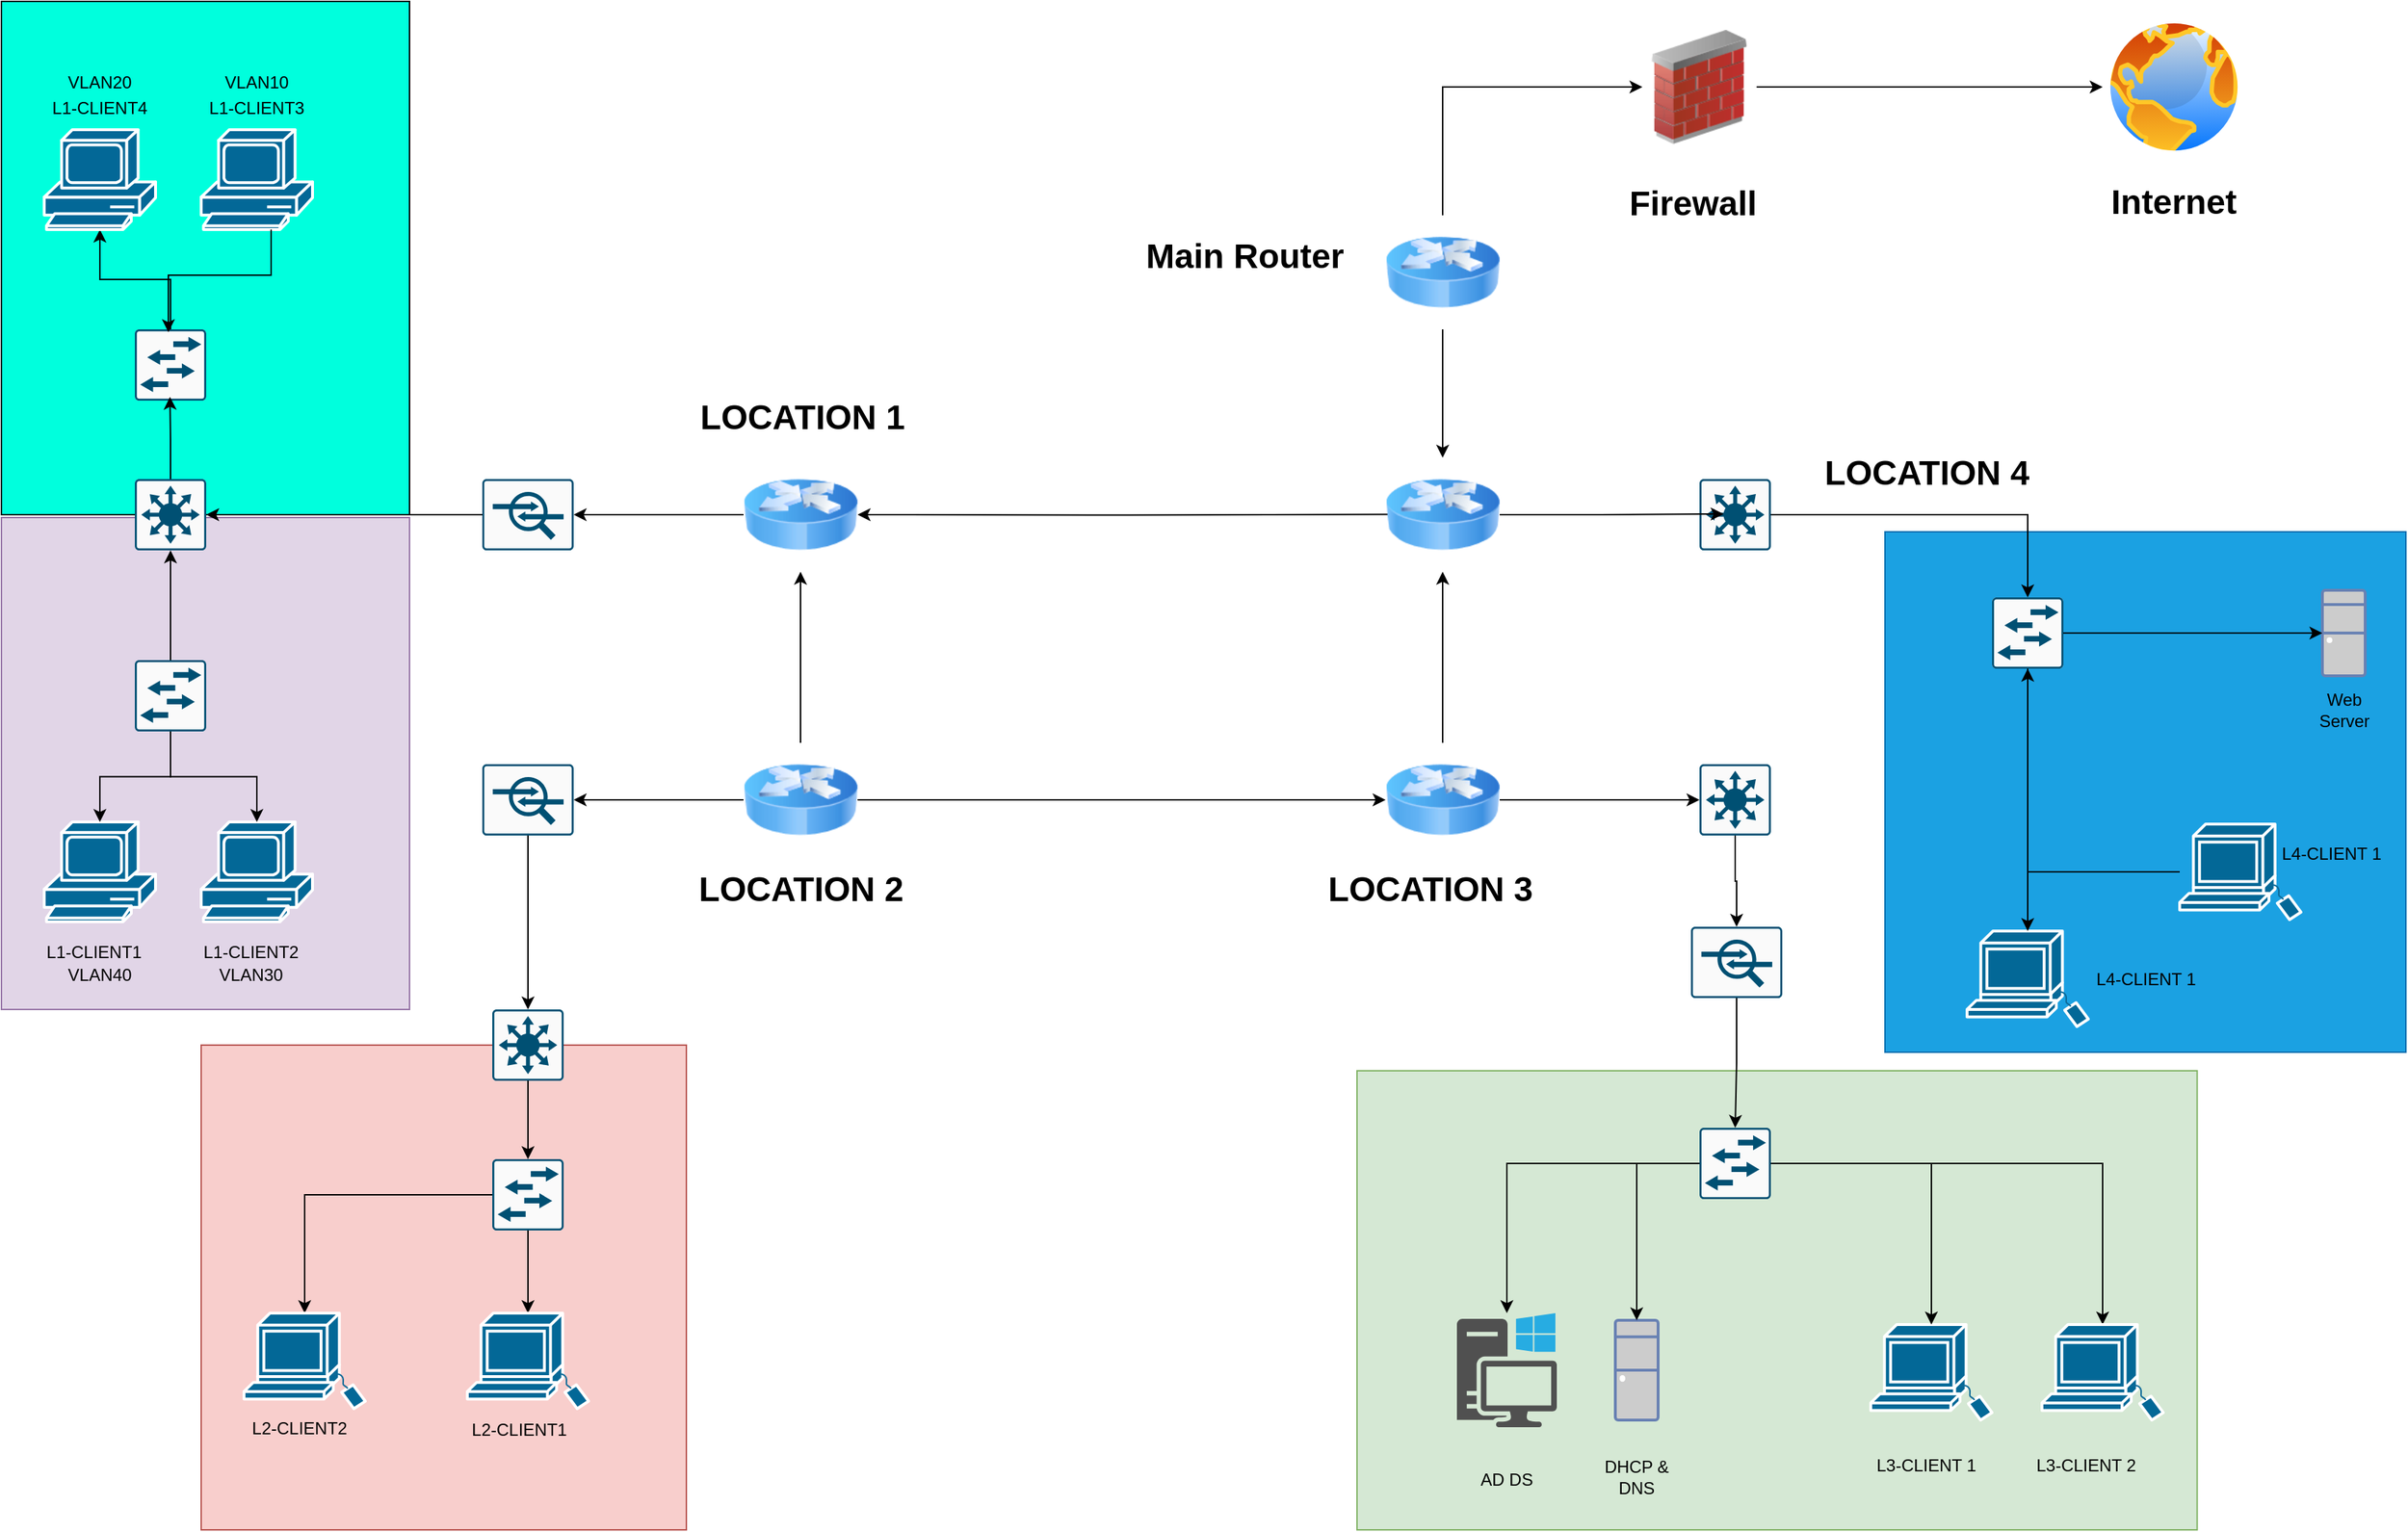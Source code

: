 <mxfile version="24.7.16">
  <diagram name="Page-1" id="197159a0-c6a4-9194-75a8-e4174976684c">
    <mxGraphModel dx="459" dy="236" grid="1" gridSize="10" guides="1" tooltips="1" connect="1" arrows="1" fold="1" page="1" pageScale="1.5" pageWidth="1169" pageHeight="826" background="none" math="0" shadow="0">
      <root>
        <mxCell id="0" style=";html=1;" />
        <mxCell id="1" style=";html=1;" parent="0" />
        <mxCell id="82a_AhrNkqmRttgPwtjp-102" value="" style="whiteSpace=wrap;html=1;aspect=fixed;fillColor=#1ba1e2;strokeColor=#006EAF;fontColor=#ffffff;" parent="1" vertex="1">
          <mxGeometry x="1350" y="470" width="365" height="365" as="geometry" />
        </mxCell>
        <mxCell id="82a_AhrNkqmRttgPwtjp-93" value="" style="rounded=0;whiteSpace=wrap;html=1;fillColor=#d5e8d4;strokeColor=#82b366;" parent="1" vertex="1">
          <mxGeometry x="980" y="848" width="588.75" height="322" as="geometry" />
        </mxCell>
        <mxCell id="82a_AhrNkqmRttgPwtjp-99" value="" style="whiteSpace=wrap;html=1;aspect=fixed;fillColor=#f8cecc;strokeColor=#b85450;" parent="1" vertex="1">
          <mxGeometry x="170" y="830" width="340" height="340" as="geometry" />
        </mxCell>
        <mxCell id="82a_AhrNkqmRttgPwtjp-100" value="" style="rounded=0;whiteSpace=wrap;html=1;fillColor=#e1d5e7;strokeColor=#9673a6;" parent="1" vertex="1">
          <mxGeometry x="30" y="460" width="286" height="345" as="geometry" />
        </mxCell>
        <mxCell id="82a_AhrNkqmRttgPwtjp-94" value="" style="rounded=0;whiteSpace=wrap;html=1;fillColor=#00FFDD;" parent="1" vertex="1">
          <mxGeometry x="30" y="98" width="286" height="360" as="geometry" />
        </mxCell>
        <mxCell id="82a_AhrNkqmRttgPwtjp-12" style="edgeStyle=orthogonalEdgeStyle;rounded=0;orthogonalLoop=1;jettySize=auto;html=1;" parent="1" source="82a_AhrNkqmRttgPwtjp-2" target="82a_AhrNkqmRttgPwtjp-3" edge="1">
          <mxGeometry relative="1" as="geometry" />
        </mxCell>
        <mxCell id="82a_AhrNkqmRttgPwtjp-14" style="edgeStyle=orthogonalEdgeStyle;rounded=0;orthogonalLoop=1;jettySize=auto;html=1;" parent="1" source="82a_AhrNkqmRttgPwtjp-2" target="82a_AhrNkqmRttgPwtjp-4" edge="1">
          <mxGeometry relative="1" as="geometry">
            <mxPoint x="940" y="658" as="targetPoint" />
          </mxGeometry>
        </mxCell>
        <mxCell id="82a_AhrNkqmRttgPwtjp-2" value="" style="image;html=1;image=img/lib/clip_art/networking/Router_Icon_128x128.png" parent="1" vertex="1">
          <mxGeometry x="550" y="618" width="80" height="80" as="geometry" />
        </mxCell>
        <mxCell id="82a_AhrNkqmRttgPwtjp-3" value="" style="image;html=1;image=img/lib/clip_art/networking/Router_Icon_128x128.png" parent="1" vertex="1">
          <mxGeometry x="550" y="418" width="80" height="80" as="geometry" />
        </mxCell>
        <mxCell id="82a_AhrNkqmRttgPwtjp-15" style="edgeStyle=orthogonalEdgeStyle;rounded=0;orthogonalLoop=1;jettySize=auto;html=1;" parent="1" source="82a_AhrNkqmRttgPwtjp-4" target="82a_AhrNkqmRttgPwtjp-5" edge="1">
          <mxGeometry relative="1" as="geometry" />
        </mxCell>
        <mxCell id="82a_AhrNkqmRttgPwtjp-4" value="" style="image;html=1;image=img/lib/clip_art/networking/Router_Icon_128x128.png" parent="1" vertex="1">
          <mxGeometry x="1000" y="618" width="80" height="80" as="geometry" />
        </mxCell>
        <mxCell id="82a_AhrNkqmRttgPwtjp-10" style="edgeStyle=orthogonalEdgeStyle;rounded=0;orthogonalLoop=1;jettySize=auto;html=1;entryX=1;entryY=0.5;entryDx=0;entryDy=0;" parent="1" target="82a_AhrNkqmRttgPwtjp-3" edge="1">
          <mxGeometry relative="1" as="geometry">
            <mxPoint x="599.997" y="457.75" as="targetPoint" />
            <mxPoint x="1011.05" y="457.75" as="sourcePoint" />
          </mxGeometry>
        </mxCell>
        <mxCell id="82a_AhrNkqmRttgPwtjp-5" value="" style="image;html=1;image=img/lib/clip_art/networking/Router_Icon_128x128.png" parent="1" vertex="1">
          <mxGeometry x="1000" y="418" width="80" height="80" as="geometry" />
        </mxCell>
        <mxCell id="82a_AhrNkqmRttgPwtjp-85" style="edgeStyle=orthogonalEdgeStyle;rounded=0;orthogonalLoop=1;jettySize=auto;html=1;entryX=0;entryY=0.5;entryDx=0;entryDy=0;" parent="1" source="82a_AhrNkqmRttgPwtjp-6" target="82a_AhrNkqmRttgPwtjp-84" edge="1">
          <mxGeometry relative="1" as="geometry">
            <Array as="points">
              <mxPoint x="1040" y="158" />
            </Array>
          </mxGeometry>
        </mxCell>
        <mxCell id="82a_AhrNkqmRttgPwtjp-6" value="" style="image;html=1;image=img/lib/clip_art/networking/Router_Icon_128x128.png" parent="1" vertex="1">
          <mxGeometry x="1000" y="248" width="80" height="80" as="geometry" />
        </mxCell>
        <mxCell id="82a_AhrNkqmRttgPwtjp-11" style="edgeStyle=orthogonalEdgeStyle;rounded=0;orthogonalLoop=1;jettySize=auto;html=1;" parent="1" source="82a_AhrNkqmRttgPwtjp-6" target="82a_AhrNkqmRttgPwtjp-5" edge="1">
          <mxGeometry relative="1" as="geometry" />
        </mxCell>
        <mxCell id="82a_AhrNkqmRttgPwtjp-16" value="" style="sketch=0;points=[[0.015,0.015,0],[0.985,0.015,0],[0.985,0.985,0],[0.015,0.985,0],[0.25,0,0],[0.5,0,0],[0.75,0,0],[1,0.25,0],[1,0.5,0],[1,0.75,0],[0.75,1,0],[0.5,1,0],[0.25,1,0],[0,0.75,0],[0,0.5,0],[0,0.25,0]];verticalLabelPosition=bottom;html=1;verticalAlign=top;aspect=fixed;align=center;pointerEvents=1;shape=mxgraph.cisco19.rect;prIcon=l3_switch;fillColor=#FAFAFA;strokeColor=#005073;" parent="1" vertex="1">
          <mxGeometry x="374" y="805" width="50" height="50" as="geometry" />
        </mxCell>
        <mxCell id="82a_AhrNkqmRttgPwtjp-17" value="" style="sketch=0;points=[[0.015,0.015,0],[0.985,0.015,0],[0.985,0.985,0],[0.015,0.985,0],[0.25,0,0],[0.5,0,0],[0.75,0,0],[1,0.25,0],[1,0.5,0],[1,0.75,0],[0.75,1,0],[0.5,1,0],[0.25,1,0],[0,0.75,0],[0,0.5,0],[0,0.25,0]];verticalLabelPosition=bottom;html=1;verticalAlign=top;aspect=fixed;align=center;pointerEvents=1;shape=mxgraph.cisco19.rect;prIcon=l3_switch;fillColor=#FAFAFA;strokeColor=#005073;" parent="1" vertex="1">
          <mxGeometry x="123.5" y="433" width="50" height="50" as="geometry" />
        </mxCell>
        <mxCell id="82a_AhrNkqmRttgPwtjp-18" value="" style="sketch=0;points=[[0.015,0.015,0],[0.985,0.015,0],[0.985,0.985,0],[0.015,0.985,0],[0.25,0,0],[0.5,0,0],[0.75,0,0],[1,0.25,0],[1,0.5,0],[1,0.75,0],[0.75,1,0],[0.5,1,0],[0.25,1,0],[0,0.75,0],[0,0.5,0],[0,0.25,0]];verticalLabelPosition=bottom;html=1;verticalAlign=top;aspect=fixed;align=center;pointerEvents=1;shape=mxgraph.cisco19.rect;prIcon=l3_switch;fillColor=#FAFAFA;strokeColor=#005073;" parent="1" vertex="1">
          <mxGeometry x="1220" y="633" width="50" height="50" as="geometry" />
        </mxCell>
        <mxCell id="82a_AhrNkqmRttgPwtjp-21" style="edgeStyle=orthogonalEdgeStyle;rounded=0;orthogonalLoop=1;jettySize=auto;html=1;" parent="1" source="82a_AhrNkqmRttgPwtjp-4" target="82a_AhrNkqmRttgPwtjp-18" edge="1">
          <mxGeometry relative="1" as="geometry">
            <mxPoint x="1185" y="738" as="targetPoint" />
          </mxGeometry>
        </mxCell>
        <mxCell id="82a_AhrNkqmRttgPwtjp-61" style="edgeStyle=orthogonalEdgeStyle;rounded=0;orthogonalLoop=1;jettySize=auto;html=1;" parent="1" source="82a_AhrNkqmRttgPwtjp-22" target="82a_AhrNkqmRttgPwtjp-50" edge="1">
          <mxGeometry relative="1" as="geometry" />
        </mxCell>
        <mxCell id="82a_AhrNkqmRttgPwtjp-22" value="" style="sketch=0;points=[[0.015,0.015,0],[0.985,0.015,0],[0.985,0.985,0],[0.015,0.985,0],[0.25,0,0],[0.5,0,0],[0.75,0,0],[1,0.25,0],[1,0.5,0],[1,0.75,0],[0.75,1,0],[0.5,1,0],[0.25,1,0],[0,0.75,0],[0,0.5,0],[0,0.25,0]];verticalLabelPosition=bottom;html=1;verticalAlign=top;aspect=fixed;align=center;pointerEvents=1;shape=mxgraph.cisco19.rect;prIcon=l3_switch;fillColor=#FAFAFA;strokeColor=#005073;" parent="1" vertex="1">
          <mxGeometry x="1220" y="433" width="50" height="50" as="geometry" />
        </mxCell>
        <mxCell id="82a_AhrNkqmRttgPwtjp-23" style="edgeStyle=orthogonalEdgeStyle;rounded=0;orthogonalLoop=1;jettySize=auto;html=1;entryX=0.338;entryY=0.49;entryDx=0;entryDy=0;entryPerimeter=0;" parent="1" source="82a_AhrNkqmRttgPwtjp-5" target="82a_AhrNkqmRttgPwtjp-22" edge="1">
          <mxGeometry relative="1" as="geometry" />
        </mxCell>
        <mxCell id="82a_AhrNkqmRttgPwtjp-27" value="" style="edgeStyle=orthogonalEdgeStyle;rounded=0;orthogonalLoop=1;jettySize=auto;html=1;" parent="1" source="82a_AhrNkqmRttgPwtjp-16" target="82a_AhrNkqmRttgPwtjp-25" edge="1">
          <mxGeometry relative="1" as="geometry">
            <mxPoint x="399" y="778" as="sourcePoint" />
            <mxPoint x="400" y="898" as="targetPoint" />
          </mxGeometry>
        </mxCell>
        <mxCell id="82a_AhrNkqmRttgPwtjp-35" style="edgeStyle=orthogonalEdgeStyle;rounded=0;orthogonalLoop=1;jettySize=auto;html=1;" parent="1" source="82a_AhrNkqmRttgPwtjp-25" target="82a_AhrNkqmRttgPwtjp-33" edge="1">
          <mxGeometry relative="1" as="geometry" />
        </mxCell>
        <mxCell id="82a_AhrNkqmRttgPwtjp-25" value="" style="sketch=0;points=[[0.015,0.015,0],[0.985,0.015,0],[0.985,0.985,0],[0.015,0.985,0],[0.25,0,0],[0.5,0,0],[0.75,0,0],[1,0.25,0],[1,0.5,0],[1,0.75,0],[0.75,1,0],[0.5,1,0],[0.25,1,0],[0,0.75,0],[0,0.5,0],[0,0.25,0]];verticalLabelPosition=bottom;html=1;verticalAlign=top;aspect=fixed;align=center;pointerEvents=1;shape=mxgraph.cisco19.rect;prIcon=l2_switch;fillColor=#FAFAFA;strokeColor=#005073;" parent="1" vertex="1">
          <mxGeometry x="374" y="910" width="50" height="50" as="geometry" />
        </mxCell>
        <mxCell id="82a_AhrNkqmRttgPwtjp-40" style="edgeStyle=orthogonalEdgeStyle;rounded=0;orthogonalLoop=1;jettySize=auto;html=1;" parent="1" source="82a_AhrNkqmRttgPwtjp-28" target="82a_AhrNkqmRttgPwtjp-38" edge="1">
          <mxGeometry relative="1" as="geometry" />
        </mxCell>
        <mxCell id="82a_AhrNkqmRttgPwtjp-45" style="edgeStyle=orthogonalEdgeStyle;rounded=0;orthogonalLoop=1;jettySize=auto;html=1;" parent="1" source="82a_AhrNkqmRttgPwtjp-28" target="82a_AhrNkqmRttgPwtjp-44" edge="1">
          <mxGeometry relative="1" as="geometry">
            <mxPoint x="1502.481" y="1026" as="targetPoint" />
          </mxGeometry>
        </mxCell>
        <mxCell id="82a_AhrNkqmRttgPwtjp-28" value="" style="sketch=0;points=[[0.015,0.015,0],[0.985,0.015,0],[0.985,0.985,0],[0.015,0.985,0],[0.25,0,0],[0.5,0,0],[0.75,0,0],[1,0.25,0],[1,0.5,0],[1,0.75,0],[0.75,1,0],[0.5,1,0],[0.25,1,0],[0,0.75,0],[0,0.5,0],[0,0.25,0]];verticalLabelPosition=bottom;html=1;verticalAlign=top;aspect=fixed;align=center;pointerEvents=1;shape=mxgraph.cisco19.rect;prIcon=l2_switch;fillColor=#FAFAFA;strokeColor=#005073;" parent="1" vertex="1">
          <mxGeometry x="1220" y="888" width="50" height="50" as="geometry" />
        </mxCell>
        <mxCell id="82a_AhrNkqmRttgPwtjp-29" style="edgeStyle=orthogonalEdgeStyle;rounded=0;orthogonalLoop=1;jettySize=auto;html=1;entryX=0.5;entryY=0;entryDx=0;entryDy=0;entryPerimeter=0;" parent="1" source="82a_AhrNkqmRttgPwtjp-18" target="82a_AhrNkqmRttgPwtjp-80" edge="1">
          <mxGeometry relative="1" as="geometry" />
        </mxCell>
        <mxCell id="82a_AhrNkqmRttgPwtjp-62" style="edgeStyle=orthogonalEdgeStyle;rounded=0;orthogonalLoop=1;jettySize=auto;html=1;" parent="1" source="82a_AhrNkqmRttgPwtjp-30" target="82a_AhrNkqmRttgPwtjp-17" edge="1">
          <mxGeometry relative="1" as="geometry" />
        </mxCell>
        <mxCell id="82a_AhrNkqmRttgPwtjp-30" value="" style="sketch=0;points=[[0.015,0.015,0],[0.985,0.015,0],[0.985,0.985,0],[0.015,0.985,0],[0.25,0,0],[0.5,0,0],[0.75,0,0],[1,0.25,0],[1,0.5,0],[1,0.75,0],[0.75,1,0],[0.5,1,0],[0.25,1,0],[0,0.75,0],[0,0.5,0],[0,0.25,0]];verticalLabelPosition=bottom;html=1;verticalAlign=top;aspect=fixed;align=center;pointerEvents=1;shape=mxgraph.cisco19.rect;prIcon=l2_switch;fillColor=#FAFAFA;strokeColor=#005073;" parent="1" vertex="1">
          <mxGeometry x="123.5" y="560" width="50" height="50" as="geometry" />
        </mxCell>
        <mxCell id="82a_AhrNkqmRttgPwtjp-78" style="edgeStyle=orthogonalEdgeStyle;rounded=0;orthogonalLoop=1;jettySize=auto;html=1;" parent="1" source="82a_AhrNkqmRttgPwtjp-31" target="82a_AhrNkqmRttgPwtjp-76" edge="1">
          <mxGeometry relative="1" as="geometry" />
        </mxCell>
        <mxCell id="82a_AhrNkqmRttgPwtjp-31" value="" style="sketch=0;points=[[0.015,0.015,0],[0.985,0.015,0],[0.985,0.985,0],[0.015,0.985,0],[0.25,0,0],[0.5,0,0],[0.75,0,0],[1,0.25,0],[1,0.5,0],[1,0.75,0],[0.75,1,0],[0.5,1,0],[0.25,1,0],[0,0.75,0],[0,0.5,0],[0,0.25,0]];verticalLabelPosition=bottom;html=1;verticalAlign=top;aspect=fixed;align=center;pointerEvents=1;shape=mxgraph.cisco19.rect;prIcon=l2_switch;fillColor=#FAFAFA;strokeColor=#005073;" parent="1" vertex="1">
          <mxGeometry x="123.5" y="328" width="50" height="50" as="geometry" />
        </mxCell>
        <mxCell id="82a_AhrNkqmRttgPwtjp-33" value="" style="shape=mxgraph.cisco.computers_and_peripherals.sun_workstation;html=1;pointerEvents=1;dashed=0;fillColor=#036897;strokeColor=#ffffff;strokeWidth=2;verticalLabelPosition=bottom;verticalAlign=top;align=center;outlineConnect=0;" parent="1" vertex="1">
          <mxGeometry x="356.5" y="1018" width="85" height="67" as="geometry" />
        </mxCell>
        <mxCell id="82a_AhrNkqmRttgPwtjp-34" style="edgeStyle=orthogonalEdgeStyle;rounded=0;orthogonalLoop=1;jettySize=auto;html=1;" parent="1" source="82a_AhrNkqmRttgPwtjp-25" target="82a_AhrNkqmRttgPwtjp-36" edge="1">
          <mxGeometry relative="1" as="geometry">
            <mxPoint x="233" y="988.0" as="targetPoint" />
          </mxGeometry>
        </mxCell>
        <mxCell id="82a_AhrNkqmRttgPwtjp-36" value="" style="shape=mxgraph.cisco.computers_and_peripherals.sun_workstation;html=1;pointerEvents=1;dashed=0;fillColor=#036897;strokeColor=#ffffff;strokeWidth=2;verticalLabelPosition=bottom;verticalAlign=top;align=center;outlineConnect=0;" parent="1" vertex="1">
          <mxGeometry x="200" y="1018" width="85" height="67" as="geometry" />
        </mxCell>
        <mxCell id="82a_AhrNkqmRttgPwtjp-37" value="" style="fontColor=#0066CC;verticalAlign=top;verticalLabelPosition=bottom;labelPosition=center;align=center;html=1;outlineConnect=0;fillColor=#CCCCCC;strokeColor=#6881B3;gradientColor=none;gradientDirection=north;strokeWidth=2;shape=mxgraph.networks.desktop_pc;" parent="1" vertex="1">
          <mxGeometry x="1161" y="1023" width="30" height="70" as="geometry" />
        </mxCell>
        <mxCell id="82a_AhrNkqmRttgPwtjp-38" value="" style="sketch=0;pointerEvents=1;shadow=0;dashed=0;html=1;strokeColor=none;fillColor=#505050;labelPosition=center;verticalLabelPosition=bottom;verticalAlign=top;outlineConnect=0;align=center;shape=mxgraph.office.devices.workstation_pc;" parent="1" vertex="1">
          <mxGeometry x="1050" y="1018" width="70" height="80" as="geometry" />
        </mxCell>
        <mxCell id="82a_AhrNkqmRttgPwtjp-41" style="edgeStyle=orthogonalEdgeStyle;rounded=0;orthogonalLoop=1;jettySize=auto;html=1;entryX=0.5;entryY=0;entryDx=0;entryDy=0;entryPerimeter=0;" parent="1" source="82a_AhrNkqmRttgPwtjp-28" target="82a_AhrNkqmRttgPwtjp-37" edge="1">
          <mxGeometry relative="1" as="geometry" />
        </mxCell>
        <mxCell id="82a_AhrNkqmRttgPwtjp-42" value="" style="shape=mxgraph.cisco.computers_and_peripherals.sun_workstation;html=1;pointerEvents=1;dashed=0;fillColor=#036897;strokeColor=#ffffff;strokeWidth=2;verticalLabelPosition=bottom;verticalAlign=top;align=center;outlineConnect=0;" parent="1" vertex="1">
          <mxGeometry x="1340" y="1026" width="85" height="67" as="geometry" />
        </mxCell>
        <mxCell id="82a_AhrNkqmRttgPwtjp-43" style="edgeStyle=orthogonalEdgeStyle;rounded=0;orthogonalLoop=1;jettySize=auto;html=1;entryX=0.5;entryY=0;entryDx=0;entryDy=0;entryPerimeter=0;" parent="1" source="82a_AhrNkqmRttgPwtjp-28" target="82a_AhrNkqmRttgPwtjp-42" edge="1">
          <mxGeometry relative="1" as="geometry" />
        </mxCell>
        <mxCell id="82a_AhrNkqmRttgPwtjp-44" value="" style="shape=mxgraph.cisco.computers_and_peripherals.sun_workstation;html=1;pointerEvents=1;dashed=0;fillColor=#036897;strokeColor=#ffffff;strokeWidth=2;verticalLabelPosition=bottom;verticalAlign=top;align=center;outlineConnect=0;" parent="1" vertex="1">
          <mxGeometry x="1460" y="1026" width="85" height="67" as="geometry" />
        </mxCell>
        <mxCell id="82a_AhrNkqmRttgPwtjp-47" value="" style="fontColor=#0066CC;verticalAlign=top;verticalLabelPosition=bottom;labelPosition=center;align=center;html=1;outlineConnect=0;fillColor=#CCCCCC;strokeColor=#6881B3;gradientColor=none;gradientDirection=north;strokeWidth=2;shape=mxgraph.networks.desktop_pc;" parent="1" vertex="1">
          <mxGeometry x="1656.5" y="511" width="30" height="60" as="geometry" />
        </mxCell>
        <mxCell id="82a_AhrNkqmRttgPwtjp-48" value="" style="shape=mxgraph.cisco.computers_and_peripherals.sun_workstation;html=1;pointerEvents=1;dashed=0;fillColor=#036897;strokeColor=#ffffff;strokeWidth=2;verticalLabelPosition=bottom;verticalAlign=top;align=center;outlineConnect=0;" parent="1" vertex="1">
          <mxGeometry x="1407.5" y="750" width="85" height="67" as="geometry" />
        </mxCell>
        <mxCell id="82a_AhrNkqmRttgPwtjp-59" style="edgeStyle=orthogonalEdgeStyle;rounded=0;orthogonalLoop=1;jettySize=auto;html=1;" parent="1" source="82a_AhrNkqmRttgPwtjp-49" target="82a_AhrNkqmRttgPwtjp-50" edge="1">
          <mxGeometry relative="1" as="geometry" />
        </mxCell>
        <mxCell id="82a_AhrNkqmRttgPwtjp-49" value="" style="shape=mxgraph.cisco.computers_and_peripherals.sun_workstation;html=1;pointerEvents=1;dashed=0;fillColor=#036897;strokeColor=#ffffff;strokeWidth=2;verticalLabelPosition=bottom;verticalAlign=top;align=center;outlineConnect=0;" parent="1" vertex="1">
          <mxGeometry x="1556.5" y="675" width="85" height="67" as="geometry" />
        </mxCell>
        <mxCell id="82a_AhrNkqmRttgPwtjp-60" style="edgeStyle=orthogonalEdgeStyle;rounded=0;orthogonalLoop=1;jettySize=auto;html=1;" parent="1" source="82a_AhrNkqmRttgPwtjp-50" target="82a_AhrNkqmRttgPwtjp-47" edge="1">
          <mxGeometry relative="1" as="geometry" />
        </mxCell>
        <mxCell id="82a_AhrNkqmRttgPwtjp-104" style="edgeStyle=orthogonalEdgeStyle;rounded=0;orthogonalLoop=1;jettySize=auto;html=1;" parent="1" source="82a_AhrNkqmRttgPwtjp-50" target="82a_AhrNkqmRttgPwtjp-48" edge="1">
          <mxGeometry relative="1" as="geometry">
            <mxPoint x="1450" y="690" as="targetPoint" />
          </mxGeometry>
        </mxCell>
        <mxCell id="82a_AhrNkqmRttgPwtjp-50" value="" style="sketch=0;points=[[0.015,0.015,0],[0.985,0.015,0],[0.985,0.985,0],[0.015,0.985,0],[0.25,0,0],[0.5,0,0],[0.75,0,0],[1,0.25,0],[1,0.5,0],[1,0.75,0],[0.75,1,0],[0.5,1,0],[0.25,1,0],[0,0.75,0],[0,0.5,0],[0,0.25,0]];verticalLabelPosition=bottom;html=1;verticalAlign=top;aspect=fixed;align=center;pointerEvents=1;shape=mxgraph.cisco19.rect;prIcon=l2_switch;fillColor=#FAFAFA;strokeColor=#005073;" parent="1" vertex="1">
          <mxGeometry x="1425" y="516" width="50" height="50" as="geometry" />
        </mxCell>
        <mxCell id="82a_AhrNkqmRttgPwtjp-63" style="edgeStyle=orthogonalEdgeStyle;rounded=0;orthogonalLoop=1;jettySize=auto;html=1;entryX=0.492;entryY=0.947;entryDx=0;entryDy=0;entryPerimeter=0;" parent="1" source="82a_AhrNkqmRttgPwtjp-17" target="82a_AhrNkqmRttgPwtjp-31" edge="1">
          <mxGeometry relative="1" as="geometry" />
        </mxCell>
        <mxCell id="82a_AhrNkqmRttgPwtjp-64" value="" style="sketch=0;points=[[0.015,0.015,0],[0.985,0.015,0],[0.985,0.985,0],[0.015,0.985,0],[0.25,0,0],[0.5,0,0],[0.75,0,0],[1,0.25,0],[1,0.5,0],[1,0.75,0],[0.75,1,0],[0.5,1,0],[0.25,1,0],[0,0.75,0],[0,0.5,0],[0,0.25,0]];verticalLabelPosition=bottom;html=1;verticalAlign=top;aspect=fixed;align=center;pointerEvents=1;shape=mxgraph.cisco19.rect;prIcon=ips_ids;fillColor=#FAFAFA;strokeColor=#005073;" parent="1" vertex="1">
          <mxGeometry x="367" y="633" width="64" height="50" as="geometry" />
        </mxCell>
        <mxCell id="82a_AhrNkqmRttgPwtjp-65" value="" style="sketch=0;points=[[0.015,0.015,0],[0.985,0.015,0],[0.985,0.985,0],[0.015,0.985,0],[0.25,0,0],[0.5,0,0],[0.75,0,0],[1,0.25,0],[1,0.5,0],[1,0.75,0],[0.75,1,0],[0.5,1,0],[0.25,1,0],[0,0.75,0],[0,0.5,0],[0,0.25,0]];verticalLabelPosition=bottom;html=1;verticalAlign=top;aspect=fixed;align=center;pointerEvents=1;shape=mxgraph.cisco19.rect;prIcon=ips_ids;fillColor=#FAFAFA;strokeColor=#005073;" parent="1" vertex="1">
          <mxGeometry x="367" y="433" width="64" height="50" as="geometry" />
        </mxCell>
        <mxCell id="82a_AhrNkqmRttgPwtjp-66" style="edgeStyle=orthogonalEdgeStyle;rounded=0;orthogonalLoop=1;jettySize=auto;html=1;entryX=1;entryY=0.5;entryDx=0;entryDy=0;entryPerimeter=0;" parent="1" source="82a_AhrNkqmRttgPwtjp-3" target="82a_AhrNkqmRttgPwtjp-65" edge="1">
          <mxGeometry relative="1" as="geometry" />
        </mxCell>
        <mxCell id="82a_AhrNkqmRttgPwtjp-67" style="edgeStyle=orthogonalEdgeStyle;rounded=0;orthogonalLoop=1;jettySize=auto;html=1;entryX=1;entryY=0.5;entryDx=0;entryDy=0;entryPerimeter=0;" parent="1" source="82a_AhrNkqmRttgPwtjp-65" target="82a_AhrNkqmRttgPwtjp-17" edge="1">
          <mxGeometry relative="1" as="geometry" />
        </mxCell>
        <mxCell id="82a_AhrNkqmRttgPwtjp-69" style="edgeStyle=orthogonalEdgeStyle;rounded=0;orthogonalLoop=1;jettySize=auto;html=1;entryX=1;entryY=0.5;entryDx=0;entryDy=0;entryPerimeter=0;" parent="1" source="82a_AhrNkqmRttgPwtjp-2" target="82a_AhrNkqmRttgPwtjp-64" edge="1">
          <mxGeometry relative="1" as="geometry" />
        </mxCell>
        <mxCell id="82a_AhrNkqmRttgPwtjp-70" style="edgeStyle=orthogonalEdgeStyle;rounded=0;orthogonalLoop=1;jettySize=auto;html=1;entryX=0.5;entryY=0;entryDx=0;entryDy=0;entryPerimeter=0;" parent="1" source="82a_AhrNkqmRttgPwtjp-64" target="82a_AhrNkqmRttgPwtjp-16" edge="1">
          <mxGeometry relative="1" as="geometry" />
        </mxCell>
        <mxCell id="82a_AhrNkqmRttgPwtjp-72" value="" style="shape=mxgraph.cisco.computers_and_peripherals.pc;html=1;pointerEvents=1;dashed=0;fillColor=#036897;strokeColor=#ffffff;strokeWidth=2;verticalLabelPosition=bottom;verticalAlign=top;align=center;outlineConnect=0;" parent="1" vertex="1">
          <mxGeometry x="60" y="673.5" width="78" height="70" as="geometry" />
        </mxCell>
        <mxCell id="82a_AhrNkqmRttgPwtjp-73" value="" style="shape=mxgraph.cisco.computers_and_peripherals.pc;html=1;pointerEvents=1;dashed=0;fillColor=#036897;strokeColor=#ffffff;strokeWidth=2;verticalLabelPosition=bottom;verticalAlign=top;align=center;outlineConnect=0;" parent="1" vertex="1">
          <mxGeometry x="170" y="673.5" width="78" height="70" as="geometry" />
        </mxCell>
        <mxCell id="82a_AhrNkqmRttgPwtjp-74" style="edgeStyle=orthogonalEdgeStyle;rounded=0;orthogonalLoop=1;jettySize=auto;html=1;entryX=0.5;entryY=0;entryDx=0;entryDy=0;entryPerimeter=0;" parent="1" source="82a_AhrNkqmRttgPwtjp-30" target="82a_AhrNkqmRttgPwtjp-72" edge="1">
          <mxGeometry relative="1" as="geometry" />
        </mxCell>
        <mxCell id="82a_AhrNkqmRttgPwtjp-75" style="edgeStyle=orthogonalEdgeStyle;rounded=0;orthogonalLoop=1;jettySize=auto;html=1;entryX=0.5;entryY=0;entryDx=0;entryDy=0;entryPerimeter=0;" parent="1" source="82a_AhrNkqmRttgPwtjp-30" target="82a_AhrNkqmRttgPwtjp-73" edge="1">
          <mxGeometry relative="1" as="geometry" />
        </mxCell>
        <mxCell id="82a_AhrNkqmRttgPwtjp-76" value="" style="shape=mxgraph.cisco.computers_and_peripherals.pc;html=1;pointerEvents=1;dashed=0;fillColor=#036897;strokeColor=#ffffff;strokeWidth=2;verticalLabelPosition=bottom;verticalAlign=top;align=center;outlineConnect=0;" parent="1" vertex="1">
          <mxGeometry x="60" y="188" width="78" height="70" as="geometry" />
        </mxCell>
        <mxCell id="82a_AhrNkqmRttgPwtjp-77" value="" style="shape=mxgraph.cisco.computers_and_peripherals.pc;html=1;pointerEvents=1;dashed=0;fillColor=#036897;strokeColor=#ffffff;strokeWidth=2;verticalLabelPosition=bottom;verticalAlign=top;align=center;outlineConnect=0;" parent="1" vertex="1">
          <mxGeometry x="170" y="188" width="78" height="70" as="geometry" />
        </mxCell>
        <mxCell id="82a_AhrNkqmRttgPwtjp-80" value="" style="sketch=0;points=[[0.015,0.015,0],[0.985,0.015,0],[0.985,0.985,0],[0.015,0.985,0],[0.25,0,0],[0.5,0,0],[0.75,0,0],[1,0.25,0],[1,0.5,0],[1,0.75,0],[0.75,1,0],[0.5,1,0],[0.25,1,0],[0,0.75,0],[0,0.5,0],[0,0.25,0]];verticalLabelPosition=bottom;html=1;verticalAlign=top;aspect=fixed;align=center;pointerEvents=1;shape=mxgraph.cisco19.rect;prIcon=ips_ids;fillColor=#FAFAFA;strokeColor=#005073;" parent="1" vertex="1">
          <mxGeometry x="1214" y="747" width="64" height="50" as="geometry" />
        </mxCell>
        <mxCell id="82a_AhrNkqmRttgPwtjp-81" style="edgeStyle=orthogonalEdgeStyle;rounded=0;orthogonalLoop=1;jettySize=auto;html=1;" parent="1" source="82a_AhrNkqmRttgPwtjp-80" edge="1">
          <mxGeometry relative="1" as="geometry">
            <mxPoint x="1245" y="888" as="targetPoint" />
          </mxGeometry>
        </mxCell>
        <mxCell id="82a_AhrNkqmRttgPwtjp-84" value="" style="image;html=1;image=img/lib/clip_art/networking/Firewall_02_128x128.png" parent="1" vertex="1">
          <mxGeometry x="1180" y="118" width="80" height="80" as="geometry" />
        </mxCell>
        <mxCell id="82a_AhrNkqmRttgPwtjp-86" value="" style="image;aspect=fixed;perimeter=ellipsePerimeter;html=1;align=center;shadow=0;dashed=0;spacingTop=3;image=img/lib/active_directory/internet_globe.svg;" parent="1" vertex="1">
          <mxGeometry x="1502.5" y="108" width="100" height="100" as="geometry" />
        </mxCell>
        <mxCell id="82a_AhrNkqmRttgPwtjp-87" style="edgeStyle=orthogonalEdgeStyle;rounded=0;orthogonalLoop=1;jettySize=auto;html=1;" parent="1" source="82a_AhrNkqmRttgPwtjp-84" target="82a_AhrNkqmRttgPwtjp-86" edge="1">
          <mxGeometry relative="1" as="geometry">
            <Array as="points">
              <mxPoint x="1510" y="158" />
              <mxPoint x="1510" y="158" />
            </Array>
          </mxGeometry>
        </mxCell>
        <mxCell id="82a_AhrNkqmRttgPwtjp-88" value="&lt;font style=&quot;font-size: 24px;&quot;&gt;&lt;b style=&quot;&quot;&gt;LOCATION 1&lt;/b&gt;&lt;/font&gt;" style="text;html=1;align=center;verticalAlign=middle;whiteSpace=wrap;rounded=0;" parent="1" vertex="1">
          <mxGeometry x="496" y="361" width="191.25" height="58" as="geometry" />
        </mxCell>
        <mxCell id="82a_AhrNkqmRttgPwtjp-89" value="&lt;font style=&quot;font-size: 24px;&quot;&gt;&lt;b style=&quot;&quot;&gt;LOCATION 2&lt;/b&gt;&lt;/font&gt;" style="text;html=1;align=center;verticalAlign=middle;whiteSpace=wrap;rounded=0;" parent="1" vertex="1">
          <mxGeometry x="508.75" y="692" width="162.5" height="58" as="geometry" />
        </mxCell>
        <mxCell id="82a_AhrNkqmRttgPwtjp-90" value="&lt;font style=&quot;font-size: 24px;&quot;&gt;&lt;b style=&quot;&quot;&gt;LOCATION 3&lt;/b&gt;&lt;/font&gt;" style="text;html=1;align=center;verticalAlign=middle;whiteSpace=wrap;rounded=0;" parent="1" vertex="1">
          <mxGeometry x="950" y="692" width="162.5" height="58" as="geometry" />
        </mxCell>
        <mxCell id="82a_AhrNkqmRttgPwtjp-91" value="&lt;font style=&quot;font-size: 24px;&quot;&gt;&lt;b style=&quot;&quot;&gt;LOCATION 4&lt;/b&gt;&lt;/font&gt;" style="text;html=1;align=center;verticalAlign=middle;whiteSpace=wrap;rounded=0;" parent="1" vertex="1">
          <mxGeometry x="1297.5" y="400" width="162.5" height="58" as="geometry" />
        </mxCell>
        <mxCell id="82a_AhrNkqmRttgPwtjp-97" style="edgeStyle=orthogonalEdgeStyle;rounded=0;orthogonalLoop=1;jettySize=auto;html=1;" parent="1" source="82a_AhrNkqmRttgPwtjp-77" edge="1">
          <mxGeometry relative="1" as="geometry">
            <mxPoint x="147" y="330" as="targetPoint" />
            <Array as="points">
              <mxPoint x="219" y="290" />
              <mxPoint x="147" y="290" />
            </Array>
          </mxGeometry>
        </mxCell>
        <mxCell id="82a_AhrNkqmRttgPwtjp-105" value="&lt;span style=&quot;font-size: 24px;&quot;&gt;&lt;b&gt;Internet&lt;/b&gt;&lt;/span&gt;" style="text;html=1;align=center;verticalAlign=middle;whiteSpace=wrap;rounded=0;" parent="1" vertex="1">
          <mxGeometry x="1451.25" y="210" width="202.5" height="58" as="geometry" />
        </mxCell>
        <mxCell id="82a_AhrNkqmRttgPwtjp-106" value="&lt;span style=&quot;font-size: 24px;&quot;&gt;&lt;b&gt;Firewall&lt;/b&gt;&lt;/span&gt;" style="text;html=1;align=center;verticalAlign=middle;whiteSpace=wrap;rounded=0;" parent="1" vertex="1">
          <mxGeometry x="1113.5" y="211" width="202.5" height="58" as="geometry" />
        </mxCell>
        <mxCell id="82a_AhrNkqmRttgPwtjp-107" value="&lt;span style=&quot;font-size: 24px;&quot;&gt;&lt;b&gt;Main Router&lt;/b&gt;&lt;/span&gt;" style="text;html=1;align=center;verticalAlign=middle;whiteSpace=wrap;rounded=0;" parent="1" vertex="1">
          <mxGeometry x="800" y="248" width="202.5" height="58" as="geometry" />
        </mxCell>
        <mxCell id="jJe0wLR6unId7IcCSNrv-1" value="Web Server" style="text;html=1;align=center;verticalAlign=middle;whiteSpace=wrap;rounded=0;" parent="1" vertex="1">
          <mxGeometry x="1641.5" y="580" width="60" height="30" as="geometry" />
        </mxCell>
        <mxCell id="jJe0wLR6unId7IcCSNrv-2" value="AD DS" style="text;html=1;align=center;verticalAlign=middle;whiteSpace=wrap;rounded=0;" parent="1" vertex="1">
          <mxGeometry x="1055" y="1120" width="60" height="30" as="geometry" />
        </mxCell>
        <mxCell id="jJe0wLR6unId7IcCSNrv-3" value="DHCP &amp;amp; DNS" style="text;html=1;align=center;verticalAlign=middle;whiteSpace=wrap;rounded=0;" parent="1" vertex="1">
          <mxGeometry x="1146" y="1118" width="60" height="30" as="geometry" />
        </mxCell>
        <mxCell id="jJe0wLR6unId7IcCSNrv-4" value="L3-CLIENT 1" style="text;html=1;align=center;verticalAlign=middle;whiteSpace=wrap;rounded=0;" parent="1" vertex="1">
          <mxGeometry x="1338.75" y="1110" width="80" height="30" as="geometry" />
        </mxCell>
        <mxCell id="jJe0wLR6unId7IcCSNrv-5" value="L3-CLIENT 2" style="text;html=1;align=center;verticalAlign=middle;whiteSpace=wrap;rounded=0;" parent="1" vertex="1">
          <mxGeometry x="1451.25" y="1110" width="80" height="30" as="geometry" />
        </mxCell>
        <mxCell id="jJe0wLR6unId7IcCSNrv-6" value="L4-CLIENT 1" style="text;html=1;align=center;verticalAlign=middle;whiteSpace=wrap;rounded=0;" parent="1" vertex="1">
          <mxGeometry x="1492.5" y="771" width="80" height="25" as="geometry" />
        </mxCell>
        <mxCell id="jJe0wLR6unId7IcCSNrv-7" value="L4-CLIENT 1" style="text;html=1;align=center;verticalAlign=middle;whiteSpace=wrap;rounded=0;" parent="1" vertex="1">
          <mxGeometry x="1622.5" y="683" width="80" height="25" as="geometry" />
        </mxCell>
        <mxCell id="-V9YLT44HrTgCmrXW2-U-1" value="L2-CLIENT1" style="text;html=1;align=center;verticalAlign=middle;whiteSpace=wrap;rounded=0;" vertex="1" parent="1">
          <mxGeometry x="349.5" y="1085" width="86" height="30" as="geometry" />
        </mxCell>
        <mxCell id="-V9YLT44HrTgCmrXW2-U-2" value="L2-CLIENT2" style="text;html=1;align=center;verticalAlign=middle;whiteSpace=wrap;rounded=0;" vertex="1" parent="1">
          <mxGeometry x="196" y="1084" width="86" height="30" as="geometry" />
        </mxCell>
        <mxCell id="-V9YLT44HrTgCmrXW2-U-3" value="L1-CLIENT2" style="text;html=1;align=center;verticalAlign=middle;whiteSpace=wrap;rounded=0;" vertex="1" parent="1">
          <mxGeometry x="162" y="750" width="86" height="30" as="geometry" />
        </mxCell>
        <mxCell id="-V9YLT44HrTgCmrXW2-U-4" value="L1-CLIENT1" style="text;html=1;align=center;verticalAlign=middle;whiteSpace=wrap;rounded=0;" vertex="1" parent="1">
          <mxGeometry x="52" y="750" width="86" height="30" as="geometry" />
        </mxCell>
        <mxCell id="-V9YLT44HrTgCmrXW2-U-5" value="L1-CLIENT3" style="text;html=1;align=center;verticalAlign=middle;whiteSpace=wrap;rounded=0;" vertex="1" parent="1">
          <mxGeometry x="166" y="158" width="86" height="30" as="geometry" />
        </mxCell>
        <mxCell id="-V9YLT44HrTgCmrXW2-U-6" value="L1-CLIENT4" style="text;html=1;align=center;verticalAlign=middle;whiteSpace=wrap;rounded=0;" vertex="1" parent="1">
          <mxGeometry x="56" y="158" width="86" height="30" as="geometry" />
        </mxCell>
        <mxCell id="-V9YLT44HrTgCmrXW2-U-7" value="VLAN10" style="text;html=1;align=center;verticalAlign=middle;whiteSpace=wrap;rounded=0;" vertex="1" parent="1">
          <mxGeometry x="166" y="140" width="86" height="30" as="geometry" />
        </mxCell>
        <mxCell id="-V9YLT44HrTgCmrXW2-U-8" value="VLAN20" style="text;html=1;align=center;verticalAlign=middle;whiteSpace=wrap;rounded=0;" vertex="1" parent="1">
          <mxGeometry x="56" y="140" width="86" height="30" as="geometry" />
        </mxCell>
        <mxCell id="-V9YLT44HrTgCmrXW2-U-9" value="VLAN30" style="text;html=1;align=center;verticalAlign=middle;whiteSpace=wrap;rounded=0;" vertex="1" parent="1">
          <mxGeometry x="162" y="766" width="86" height="30" as="geometry" />
        </mxCell>
        <mxCell id="-V9YLT44HrTgCmrXW2-U-10" value="VLAN40" style="text;html=1;align=center;verticalAlign=middle;whiteSpace=wrap;rounded=0;" vertex="1" parent="1">
          <mxGeometry x="56" y="766" width="86" height="30" as="geometry" />
        </mxCell>
      </root>
    </mxGraphModel>
  </diagram>
</mxfile>
